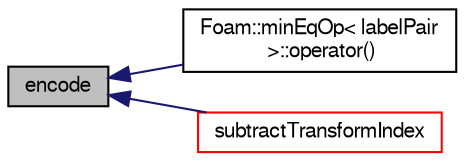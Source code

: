 digraph "encode"
{
  bgcolor="transparent";
  edge [fontname="FreeSans",fontsize="10",labelfontname="FreeSans",labelfontsize="10"];
  node [fontname="FreeSans",fontsize="10",shape=record];
  rankdir="LR";
  Node174 [label="encode",height=0.2,width=0.4,color="black", fillcolor="grey75", style="filled", fontcolor="black"];
  Node174 -> Node175 [dir="back",color="midnightblue",fontsize="10",style="solid",fontname="FreeSans"];
  Node175 [label="Foam::minEqOp\< labelPair\l \>::operator()",height=0.2,width=0.4,color="black",URL="$a21438.html#a5110bdded347caa6365e4d10554dfc32"];
  Node174 -> Node176 [dir="back",color="midnightblue",fontsize="10",style="solid",fontname="FreeSans"];
  Node176 [label="subtractTransformIndex",height=0.2,width=0.4,color="red",URL="$a27690.html#abfb13fbd76cb673f79ddfa1dd260e326",tooltip="Subtract two transformIndices. "];
}

